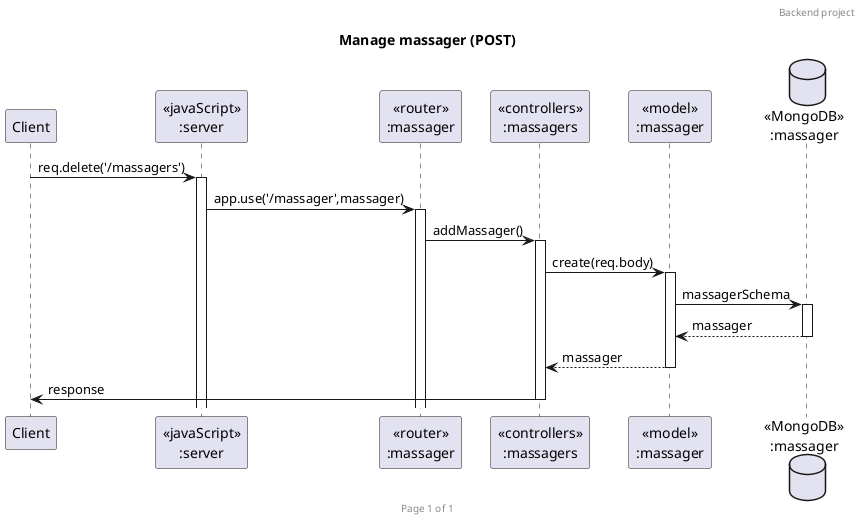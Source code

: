 @startuml Manage massager (POST)

header Backend project 
footer Page %page% of %lastpage%
title "Manage massager (POST)"

participant "Client" as client
participant "<<javaScript>>\n:server" as server
participant "<<router>>\n:massager" as routermassager
participant "<<controllers>>\n:massagers" as controllermassager
participant "<<model>>\n:massager" as modelmassager
database "<<MongoDB>>\n:massager" as massagerDatabase 

client->server ++:req.delete('/massagers')
server->routermassager ++:app.use('/massager',massager)
routermassager -> controllermassager ++:addMassager()
controllermassager->modelmassager ++:create(req.body)
modelmassager ->massagerDatabase ++: massagerSchema
massagerDatabase --> modelmassager --: massager
controllermassager <-- modelmassager --: massager
controllermassager->client --:response

@enduml